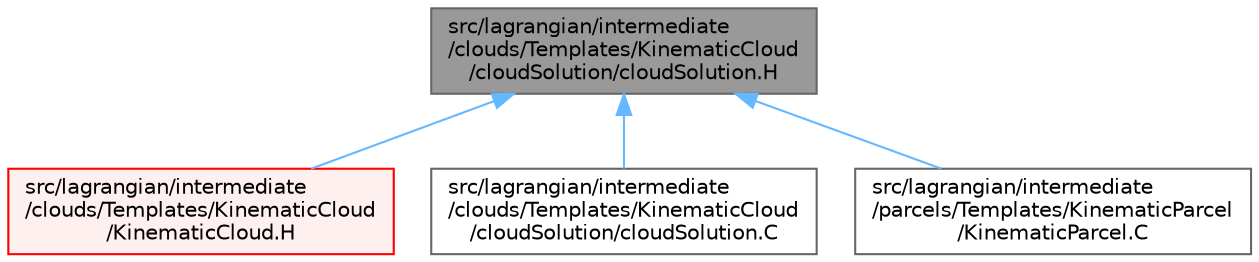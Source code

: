 digraph "src/lagrangian/intermediate/clouds/Templates/KinematicCloud/cloudSolution/cloudSolution.H"
{
 // LATEX_PDF_SIZE
  bgcolor="transparent";
  edge [fontname=Helvetica,fontsize=10,labelfontname=Helvetica,labelfontsize=10];
  node [fontname=Helvetica,fontsize=10,shape=box,height=0.2,width=0.4];
  Node1 [id="Node000001",label="src/lagrangian/intermediate\l/clouds/Templates/KinematicCloud\l/cloudSolution/cloudSolution.H",height=0.2,width=0.4,color="gray40", fillcolor="grey60", style="filled", fontcolor="black",tooltip=" "];
  Node1 -> Node2 [id="edge1_Node000001_Node000002",dir="back",color="steelblue1",style="solid",tooltip=" "];
  Node2 [id="Node000002",label="src/lagrangian/intermediate\l/clouds/Templates/KinematicCloud\l/KinematicCloud.H",height=0.2,width=0.4,color="red", fillcolor="#FFF0F0", style="filled",URL="$KinematicCloud_8H.html",tooltip=" "];
  Node1 -> Node38 [id="edge2_Node000001_Node000038",dir="back",color="steelblue1",style="solid",tooltip=" "];
  Node38 [id="Node000038",label="src/lagrangian/intermediate\l/clouds/Templates/KinematicCloud\l/cloudSolution/cloudSolution.C",height=0.2,width=0.4,color="grey40", fillcolor="white", style="filled",URL="$cloudSolution_8C.html",tooltip=" "];
  Node1 -> Node39 [id="edge3_Node000001_Node000039",dir="back",color="steelblue1",style="solid",tooltip=" "];
  Node39 [id="Node000039",label="src/lagrangian/intermediate\l/parcels/Templates/KinematicParcel\l/KinematicParcel.C",height=0.2,width=0.4,color="grey40", fillcolor="white", style="filled",URL="$KinematicParcel_8C.html",tooltip=" "];
}
